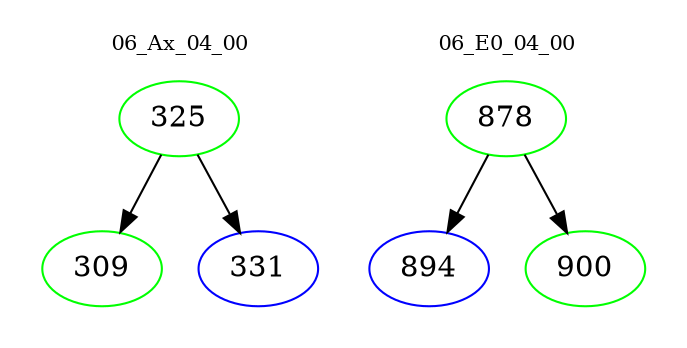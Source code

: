 digraph{
subgraph cluster_0 {
color = white
label = "06_Ax_04_00";
fontsize=10;
T0_325 [label="325", color="green"]
T0_325 -> T0_309 [color="black"]
T0_309 [label="309", color="green"]
T0_325 -> T0_331 [color="black"]
T0_331 [label="331", color="blue"]
}
subgraph cluster_1 {
color = white
label = "06_E0_04_00";
fontsize=10;
T1_878 [label="878", color="green"]
T1_878 -> T1_894 [color="black"]
T1_894 [label="894", color="blue"]
T1_878 -> T1_900 [color="black"]
T1_900 [label="900", color="green"]
}
}
